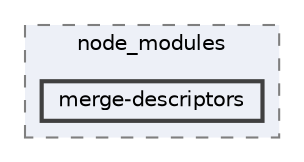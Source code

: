 digraph "pkiclassroomrescheduler/src/main/frontend/node_modules/merge-descriptors"
{
 // LATEX_PDF_SIZE
  bgcolor="transparent";
  edge [fontname=Helvetica,fontsize=10,labelfontname=Helvetica,labelfontsize=10];
  node [fontname=Helvetica,fontsize=10,shape=box,height=0.2,width=0.4];
  compound=true
  subgraph clusterdir_72953eda66ccb3a2722c28e1c3e6c23b {
    graph [ bgcolor="#edf0f7", pencolor="grey50", label="node_modules", fontname=Helvetica,fontsize=10 style="filled,dashed", URL="dir_72953eda66ccb3a2722c28e1c3e6c23b.html",tooltip=""]
  dir_f13c0c4694ae48f4e937a6ffe43799be [label="merge-descriptors", fillcolor="#edf0f7", color="grey25", style="filled,bold", URL="dir_f13c0c4694ae48f4e937a6ffe43799be.html",tooltip=""];
  }
}
